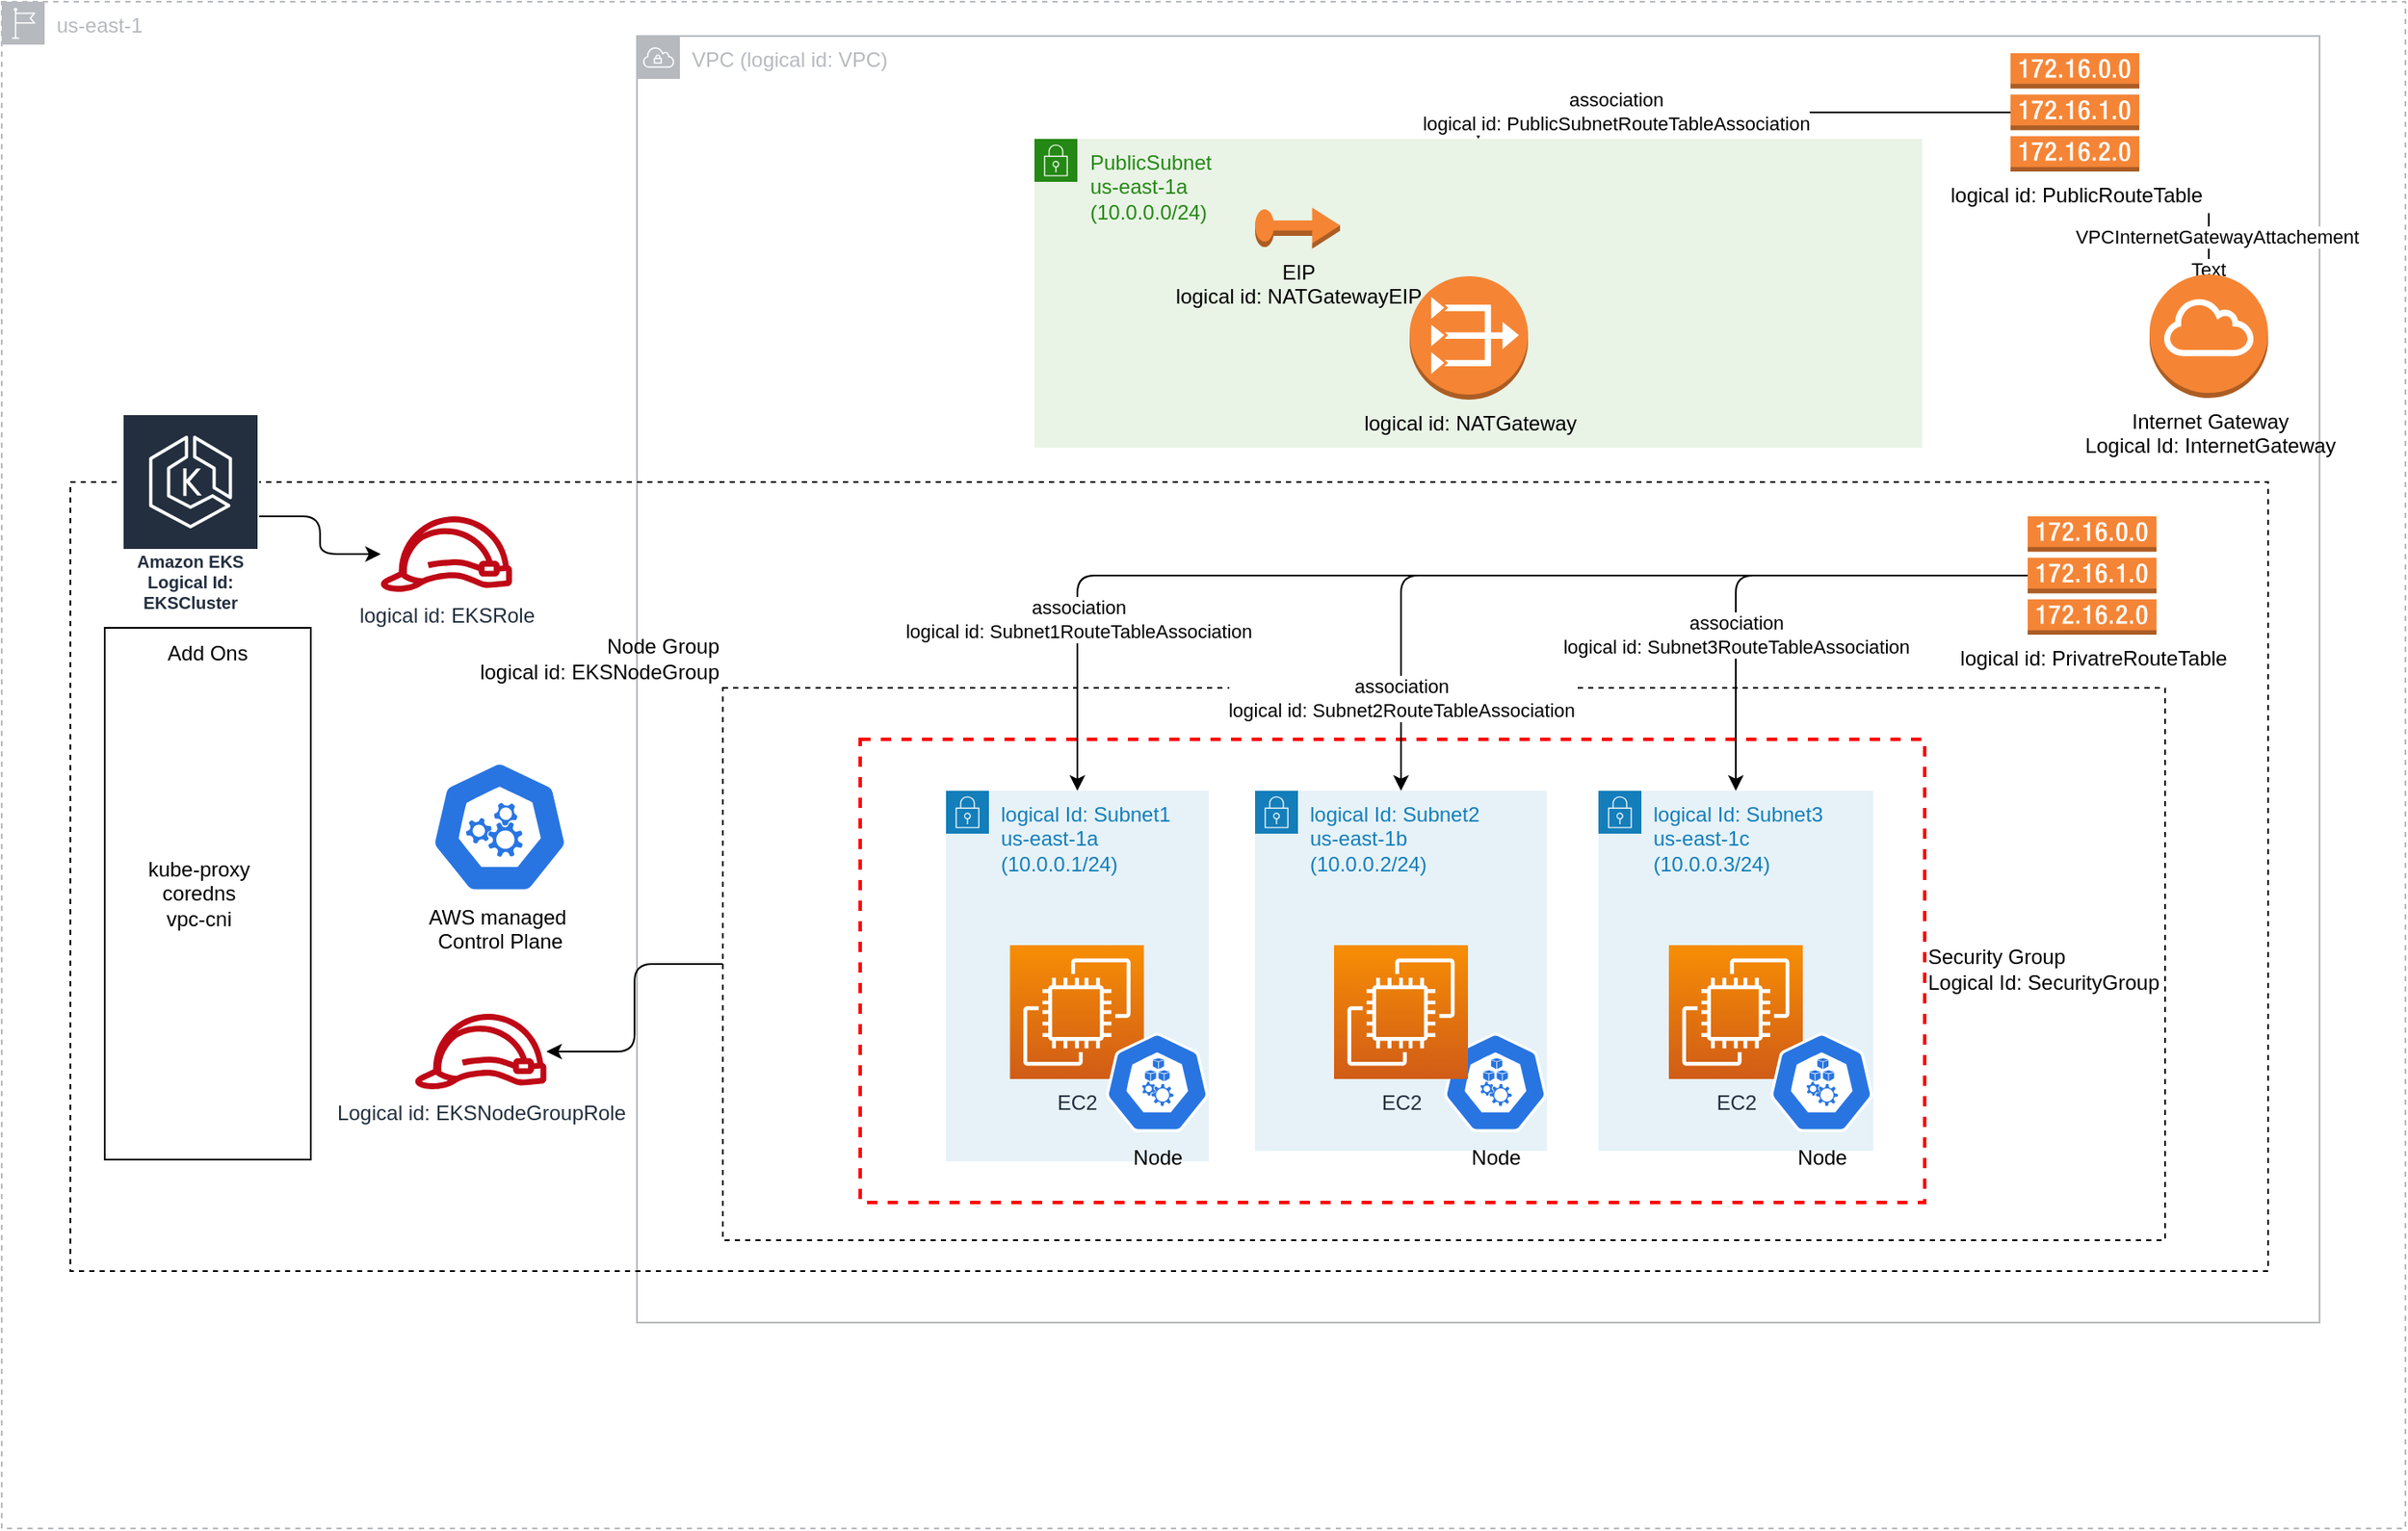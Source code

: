 <mxfile>
    <diagram id="DvX5KSNom35enhClBIyZ" name="Architecture">
        <mxGraphModel dx="2062" dy="890" grid="1" gridSize="10" guides="1" tooltips="1" connect="1" arrows="1" fold="1" page="1" pageScale="1" pageWidth="850" pageHeight="1100" math="0" shadow="0">
            <root>
                <mxCell id="0"/>
                <mxCell id="28" value="Region &amp; VPC" style="" parent="0"/>
                <mxCell id="29" value="us-east-1" style="sketch=0;outlineConnect=0;gradientColor=none;html=1;whiteSpace=wrap;fontSize=12;fontStyle=0;shape=mxgraph.aws4.group;grIcon=mxgraph.aws4.group_region;strokeColor=#B6BABF;fillColor=none;verticalAlign=top;align=left;spacingLeft=30;fontColor=#B6BABF;dashed=1;" vertex="1" parent="28">
                    <mxGeometry x="-110" y="30" width="1400" height="890" as="geometry"/>
                </mxCell>
                <mxCell id="30" value="VPC (logical id: VPC)" style="sketch=0;outlineConnect=0;gradientColor=none;html=1;whiteSpace=wrap;fontSize=12;fontStyle=0;shape=mxgraph.aws4.group;grIcon=mxgraph.aws4.group_vpc;strokeColor=#B6BABF;fillColor=none;verticalAlign=top;align=left;spacingLeft=30;fontColor=#B6BABF;dashed=0;" vertex="1" parent="28">
                    <mxGeometry x="260" y="50" width="980" height="750" as="geometry"/>
                </mxCell>
                <mxCell id="48" value="EKS" style="" parent="0"/>
                <mxCell id="50" value="" style="rounded=0;whiteSpace=wrap;html=1;fillColor=none;dashed=1;" vertex="1" parent="48">
                    <mxGeometry x="-70" y="310" width="1280" height="460" as="geometry"/>
                </mxCell>
                <mxCell id="49" value="Node Group&lt;br&gt;logical id: EKSNodeGroup" style="rounded=0;whiteSpace=wrap;html=1;fillColor=none;dashed=1;labelPosition=left;verticalLabelPosition=top;align=right;verticalAlign=bottom;spacing=2;spacingLeft=0;spacingTop=-12;" vertex="1" parent="48">
                    <mxGeometry x="310" y="430" width="840" height="322" as="geometry"/>
                </mxCell>
                <mxCell id="130" style="edgeStyle=orthogonalEdgeStyle;jumpStyle=arc;html=1;" edge="1" parent="48" source="51" target="128">
                    <mxGeometry relative="1" as="geometry"/>
                </mxCell>
                <mxCell id="51" value="Amazon EKS&lt;br&gt;Logical Id: EKSCluster" style="sketch=0;outlineConnect=0;fontColor=#232F3E;gradientColor=none;strokeColor=#ffffff;fillColor=#232F3E;dashed=0;verticalLabelPosition=middle;verticalAlign=bottom;align=center;html=1;whiteSpace=wrap;fontSize=10;fontStyle=1;spacing=3;shape=mxgraph.aws4.productIcon;prIcon=mxgraph.aws4.eks;" vertex="1" parent="48">
                    <mxGeometry x="-40" y="270" width="80" height="120" as="geometry"/>
                </mxCell>
                <mxCell id="52" value="AWS managed&amp;nbsp;&lt;br&gt;Control Plane" style="sketch=0;html=1;dashed=0;whitespace=wrap;fillColor=#2875E2;strokeColor=#ffffff;points=[[0.005,0.63,0],[0.1,0.2,0],[0.9,0.2,0],[0.5,0,0],[0.995,0.63,0],[0.72,0.99,0],[0.5,1,0],[0.28,0.99,0]];verticalLabelPosition=bottom;align=center;verticalAlign=top;shape=mxgraph.kubernetes.icon;prIcon=master" vertex="1" parent="48">
                    <mxGeometry x="140" y="472" width="80" height="78" as="geometry"/>
                </mxCell>
                <mxCell id="132" style="edgeStyle=orthogonalEdgeStyle;jumpStyle=arc;html=1;entryX=0;entryY=0.5;entryDx=0;entryDy=0;startArrow=classic;startFill=1;endArrow=none;endFill=0;" edge="1" parent="48" source="129" target="49">
                    <mxGeometry relative="1" as="geometry"/>
                </mxCell>
                <mxCell id="136" value="" style="group" vertex="1" connectable="0" parent="48">
                    <mxGeometry x="-50" y="395" width="120" height="310" as="geometry"/>
                </mxCell>
                <mxCell id="133" value="" style="rounded=0;whiteSpace=wrap;html=1;" vertex="1" parent="136">
                    <mxGeometry width="120" height="310" as="geometry"/>
                </mxCell>
                <mxCell id="134" value="Add Ons" style="text;html=1;strokeColor=none;fillColor=none;align=center;verticalAlign=middle;whiteSpace=wrap;rounded=0;" vertex="1" parent="136">
                    <mxGeometry x="30" width="60" height="30" as="geometry"/>
                </mxCell>
                <mxCell id="137" value="kube-proxy&lt;br&gt;coredns&lt;br&gt;vpc-cni" style="text;html=1;strokeColor=none;fillColor=none;align=center;verticalAlign=middle;whiteSpace=wrap;rounded=0;" vertex="1" parent="136">
                    <mxGeometry x="10" y="120" width="90" height="70" as="geometry"/>
                </mxCell>
                <mxCell id="1" value="Others" style="" parent="0"/>
                <mxCell id="13" value="Security Group&lt;br&gt;Logical Id: SecurityGroup" style="fontStyle=0;verticalAlign=middle;align=left;spacingTop=-2;fillColor=none;rounded=0;whiteSpace=wrap;html=1;strokeColor=#FF0000;strokeWidth=2;dashed=1;container=0;collapsible=0;expand=0;recursiveResize=0;labelPosition=right;verticalLabelPosition=middle;" parent="1" vertex="1">
                    <mxGeometry x="390" y="460" width="620" height="270" as="geometry"/>
                </mxCell>
                <mxCell id="10" value="logical Id: Subnet1&lt;br&gt;us-east-1a (10.0.0.1/24)" style="points=[[0,0],[0.25,0],[0.5,0],[0.75,0],[1,0],[1,0.25],[1,0.5],[1,0.75],[1,1],[0.75,1],[0.5,1],[0.25,1],[0,1],[0,0.75],[0,0.5],[0,0.25]];outlineConnect=0;gradientColor=none;html=1;whiteSpace=wrap;fontSize=12;fontStyle=0;container=1;pointerEvents=0;collapsible=0;recursiveResize=0;shape=mxgraph.aws4.group;grIcon=mxgraph.aws4.group_security_group;grStroke=0;strokeColor=#147EBA;fillColor=#E6F2F8;verticalAlign=top;align=left;spacingLeft=30;fontColor=#147EBA;dashed=0;" parent="1" vertex="1">
                    <mxGeometry x="440" y="490" width="153" height="216" as="geometry"/>
                </mxCell>
                <mxCell id="20" value="EC2" style="sketch=0;points=[[0,0,0],[0.25,0,0],[0.5,0,0],[0.75,0,0],[1,0,0],[0,1,0],[0.25,1,0],[0.5,1,0],[0.75,1,0],[1,1,0],[0,0.25,0],[0,0.5,0],[0,0.75,0],[1,0.25,0],[1,0.5,0],[1,0.75,0]];outlineConnect=0;fontColor=#232F3E;gradientColor=#F78E04;gradientDirection=north;fillColor=#D05C17;strokeColor=#ffffff;dashed=0;verticalLabelPosition=bottom;verticalAlign=top;align=center;html=1;fontSize=12;fontStyle=0;aspect=fixed;shape=mxgraph.aws4.resourceIcon;resIcon=mxgraph.aws4.ec2;" parent="10" vertex="1">
                    <mxGeometry x="37.25" y="90" width="78" height="78" as="geometry"/>
                </mxCell>
                <mxCell id="53" value="Node" style="sketch=0;html=1;dashed=0;whitespace=wrap;fillColor=#2875E2;strokeColor=#ffffff;points=[[0.005,0.63,0],[0.1,0.2,0],[0.9,0.2,0],[0.5,0,0],[0.995,0.63,0],[0.72,0.99,0],[0.5,1,0],[0.28,0.99,0]];verticalLabelPosition=bottom;align=center;verticalAlign=top;shape=mxgraph.kubernetes.icon;prIcon=node" vertex="1" parent="10">
                    <mxGeometry x="93" y="140" width="60" height="60" as="geometry"/>
                </mxCell>
                <mxCell id="11" value="logical Id: Subnet2&lt;br&gt;us-east-1b&lt;br&gt;(10.0.0.2/24)" style="points=[[0,0],[0.25,0],[0.5,0],[0.75,0],[1,0],[1,0.25],[1,0.5],[1,0.75],[1,1],[0.75,1],[0.5,1],[0.25,1],[0,1],[0,0.75],[0,0.5],[0,0.25]];outlineConnect=0;gradientColor=none;html=1;whiteSpace=wrap;fontSize=12;fontStyle=0;container=1;pointerEvents=0;collapsible=0;recursiveResize=0;shape=mxgraph.aws4.group;grIcon=mxgraph.aws4.group_security_group;grStroke=0;strokeColor=#147EBA;fillColor=#E6F2F8;verticalAlign=top;align=left;spacingLeft=30;fontColor=#147EBA;dashed=0;" parent="1" vertex="1">
                    <mxGeometry x="620" y="490" width="170" height="210" as="geometry"/>
                </mxCell>
                <mxCell id="55" value="Node" style="sketch=0;html=1;dashed=0;whitespace=wrap;fillColor=#2875E2;strokeColor=#ffffff;points=[[0.005,0.63,0],[0.1,0.2,0],[0.9,0.2,0],[0.5,0,0],[0.995,0.63,0],[0.72,0.99,0],[0.5,1,0],[0.28,0.99,0]];verticalLabelPosition=bottom;align=center;verticalAlign=top;shape=mxgraph.kubernetes.icon;prIcon=node" vertex="1" parent="11">
                    <mxGeometry x="110" y="140" width="60" height="60" as="geometry"/>
                </mxCell>
                <mxCell id="12" value="logical Id: Subnet3&lt;br&gt;us-east-1c&lt;br&gt;(10.0.0.3/24)" style="points=[[0,0],[0.25,0],[0.5,0],[0.75,0],[1,0],[1,0.25],[1,0.5],[1,0.75],[1,1],[0.75,1],[0.5,1],[0.25,1],[0,1],[0,0.75],[0,0.5],[0,0.25]];outlineConnect=0;gradientColor=none;html=1;whiteSpace=wrap;fontSize=12;fontStyle=0;container=1;pointerEvents=0;collapsible=0;recursiveResize=0;shape=mxgraph.aws4.group;grIcon=mxgraph.aws4.group_security_group;grStroke=0;strokeColor=#147EBA;fillColor=#E6F2F8;verticalAlign=top;align=left;spacingLeft=30;fontColor=#147EBA;dashed=0;" parent="1" vertex="1">
                    <mxGeometry x="820" y="490" width="160" height="210" as="geometry"/>
                </mxCell>
                <mxCell id="22" value="EC2" style="sketch=0;points=[[0,0,0],[0.25,0,0],[0.5,0,0],[0.75,0,0],[1,0,0],[0,1,0],[0.25,1,0],[0.5,1,0],[0.75,1,0],[1,1,0],[0,0.25,0],[0,0.5,0],[0,0.75,0],[1,0.25,0],[1,0.5,0],[1,0.75,0]];outlineConnect=0;fontColor=#232F3E;gradientColor=#F78E04;gradientDirection=north;fillColor=#D05C17;strokeColor=#ffffff;dashed=0;verticalLabelPosition=bottom;verticalAlign=top;align=center;html=1;fontSize=12;fontStyle=0;aspect=fixed;shape=mxgraph.aws4.resourceIcon;resIcon=mxgraph.aws4.ec2;" parent="12" vertex="1">
                    <mxGeometry x="41" y="90" width="78" height="78" as="geometry"/>
                </mxCell>
                <mxCell id="54" value="Node" style="sketch=0;html=1;dashed=0;whitespace=wrap;fillColor=#2875E2;strokeColor=#ffffff;points=[[0.005,0.63,0],[0.1,0.2,0],[0.9,0.2,0],[0.5,0,0],[0.995,0.63,0],[0.72,0.99,0],[0.5,1,0],[0.28,0.99,0]];verticalLabelPosition=bottom;align=center;verticalAlign=top;shape=mxgraph.kubernetes.icon;prIcon=node" vertex="1" parent="12">
                    <mxGeometry x="100" y="140" width="60" height="60" as="geometry"/>
                </mxCell>
                <mxCell id="17" value="PublicSubnet&lt;br&gt;us-east-1a &lt;br&gt;(10.0.0.0/24)" style="points=[[0,0],[0.25,0],[0.5,0],[0.75,0],[1,0],[1,0.25],[1,0.5],[1,0.75],[1,1],[0.75,1],[0.5,1],[0.25,1],[0,1],[0,0.75],[0,0.5],[0,0.25]];outlineConnect=0;gradientColor=none;html=1;whiteSpace=wrap;fontSize=12;fontStyle=0;container=1;pointerEvents=0;collapsible=0;recursiveResize=0;shape=mxgraph.aws4.group;grIcon=mxgraph.aws4.group_security_group;grStroke=0;strokeColor=#248814;fillColor=#E9F3E6;verticalAlign=top;align=left;spacingLeft=30;fontColor=#248814;dashed=0;" parent="1" vertex="1">
                    <mxGeometry x="491.5" y="110" width="517" height="180" as="geometry"/>
                </mxCell>
                <mxCell id="18" value="logical id: NATGateway" style="outlineConnect=0;dashed=0;verticalLabelPosition=bottom;verticalAlign=top;align=center;html=1;shape=mxgraph.aws3.vpc_nat_gateway;fillColor=#F58534;gradientColor=none;" parent="17" vertex="1">
                    <mxGeometry x="218.5" y="80" width="69" height="72" as="geometry"/>
                </mxCell>
                <mxCell id="43" value="EIP&lt;br&gt;logical id: NATGatewayEIP" style="outlineConnect=0;dashed=0;verticalLabelPosition=bottom;verticalAlign=top;align=center;html=1;shape=mxgraph.aws3.elastic_ip;fillColor=#F58534;gradientColor=none;" vertex="1" parent="17">
                    <mxGeometry x="128.5" y="40" width="49.5" height="24" as="geometry"/>
                </mxCell>
                <mxCell id="138" style="edgeStyle=orthogonalEdgeStyle;jumpStyle=arc;html=1;startArrow=classic;startFill=1;endArrow=none;endFill=0;exitX=0.5;exitY=0;exitDx=0;exitDy=0;exitPerimeter=0;" edge="1" parent="1" source="19" target="30">
                    <mxGeometry relative="1" as="geometry">
                        <Array as="points">
                            <mxPoint x="1176" y="80"/>
                            <mxPoint x="750" y="80"/>
                        </Array>
                    </mxGeometry>
                </mxCell>
                <mxCell id="139" value="Text" style="edgeLabel;html=1;align=center;verticalAlign=middle;resizable=0;points=[];" vertex="1" connectable="0" parent="138">
                    <mxGeometry x="-0.797" y="1" relative="1" as="geometry">
                        <mxPoint as="offset"/>
                    </mxGeometry>
                </mxCell>
                <mxCell id="140" value="VPCInternetGatewayAttachement" style="edgeLabel;html=1;align=center;verticalAlign=middle;resizable=0;points=[];" vertex="1" connectable="0" parent="138">
                    <mxGeometry x="0.257" y="-4" relative="1" as="geometry">
                        <mxPoint as="offset"/>
                    </mxGeometry>
                </mxCell>
                <mxCell id="19" value="Internet Gateway&lt;br&gt;Logical Id: InternetGateway" style="outlineConnect=0;dashed=0;verticalLabelPosition=bottom;verticalAlign=top;align=center;html=1;shape=mxgraph.aws3.internet_gateway;fillColor=#F58534;gradientColor=none;" parent="1" vertex="1">
                    <mxGeometry x="1141" y="189" width="69" height="72" as="geometry"/>
                </mxCell>
                <mxCell id="32" style="edgeStyle=orthogonalEdgeStyle;html=1;entryX=0.5;entryY=0;entryDx=0;entryDy=0;" edge="1" parent="1" source="23" target="17">
                    <mxGeometry relative="1" as="geometry"/>
                </mxCell>
                <mxCell id="39" value="association&lt;br&gt;logical id: PublicSubnetRouteTableAssociation" style="edgeLabel;html=1;align=center;verticalAlign=middle;resizable=0;points=[];" vertex="1" connectable="0" parent="32">
                    <mxGeometry x="-0.084" relative="1" as="geometry">
                        <mxPoint x="-81" y="-1" as="offset"/>
                    </mxGeometry>
                </mxCell>
                <mxCell id="23" value="logical id: PublicRouteTable" style="outlineConnect=0;dashed=0;verticalLabelPosition=bottom;verticalAlign=top;align=center;html=1;shape=mxgraph.aws3.route_table;fillColor=#F58536;gradientColor=none;" parent="1" vertex="1">
                    <mxGeometry x="1060" y="60" width="75" height="69" as="geometry"/>
                </mxCell>
                <mxCell id="33" style="edgeStyle=orthogonalEdgeStyle;html=1;" edge="1" parent="1" source="26" target="11">
                    <mxGeometry relative="1" as="geometry"/>
                </mxCell>
                <mxCell id="37" value="association&lt;br&gt;logical id: Subnet2RouteTableAssociation" style="edgeLabel;html=1;align=center;verticalAlign=middle;resizable=0;points=[];" vertex="1" connectable="0" parent="33">
                    <mxGeometry x="0.778" relative="1" as="geometry">
                        <mxPoint as="offset"/>
                    </mxGeometry>
                </mxCell>
                <mxCell id="34" style="edgeStyle=orthogonalEdgeStyle;html=1;entryX=0.5;entryY=0;entryDx=0;entryDy=0;" edge="1" parent="1" source="26" target="12">
                    <mxGeometry relative="1" as="geometry"/>
                </mxCell>
                <mxCell id="38" value="association&lt;br&gt;logical id: Subnet3RouteTableAssociation" style="edgeLabel;html=1;align=center;verticalAlign=middle;resizable=0;points=[];" vertex="1" connectable="0" parent="34">
                    <mxGeometry x="0.559" y="1" relative="1" as="geometry">
                        <mxPoint x="-1" y="-26" as="offset"/>
                    </mxGeometry>
                </mxCell>
                <mxCell id="35" style="edgeStyle=orthogonalEdgeStyle;html=1;" edge="1" parent="1" source="26" target="10">
                    <mxGeometry relative="1" as="geometry"/>
                </mxCell>
                <mxCell id="36" value="association&lt;br&gt;logical id: Subnet1RouteTableAssociation" style="edgeLabel;html=1;align=center;verticalAlign=middle;resizable=0;points=[];" vertex="1" connectable="0" parent="35">
                    <mxGeometry x="0.846" y="-2" relative="1" as="geometry">
                        <mxPoint x="2" y="-48" as="offset"/>
                    </mxGeometry>
                </mxCell>
                <mxCell id="26" value="logical id:&amp;nbsp;PrivatreRouteTable" style="outlineConnect=0;dashed=0;verticalLabelPosition=bottom;verticalAlign=top;align=center;html=1;shape=mxgraph.aws3.route_table;fillColor=#F58536;gradientColor=none;" parent="1" vertex="1">
                    <mxGeometry x="1070" y="330" width="75" height="69" as="geometry"/>
                </mxCell>
                <mxCell id="21" value="EC2" style="sketch=0;points=[[0,0,0],[0.25,0,0],[0.5,0,0],[0.75,0,0],[1,0,0],[0,1,0],[0.25,1,0],[0.5,1,0],[0.75,1,0],[1,1,0],[0,0.25,0],[0,0.5,0],[0,0.75,0],[1,0.25,0],[1,0.5,0],[1,0.75,0]];outlineConnect=0;fontColor=#232F3E;gradientColor=#F78E04;gradientDirection=north;fillColor=#D05C17;strokeColor=#ffffff;dashed=0;verticalLabelPosition=bottom;verticalAlign=top;align=center;html=1;fontSize=12;fontStyle=0;aspect=fixed;shape=mxgraph.aws4.resourceIcon;resIcon=mxgraph.aws4.ec2;" parent="1" vertex="1">
                    <mxGeometry x="666" y="580" width="78" height="78" as="geometry"/>
                </mxCell>
                <mxCell id="128" value="logical id: EKSRole" style="sketch=0;outlineConnect=0;fontColor=#232F3E;gradientColor=none;fillColor=#BF0816;strokeColor=none;dashed=0;verticalLabelPosition=bottom;verticalAlign=top;align=center;html=1;fontSize=12;fontStyle=0;aspect=fixed;pointerEvents=1;shape=mxgraph.aws4.role;" vertex="1" parent="1">
                    <mxGeometry x="110" y="330" width="78" height="44" as="geometry"/>
                </mxCell>
                <mxCell id="129" value="Logical id: EKSNodeGroupRole" style="sketch=0;outlineConnect=0;fontColor=#232F3E;gradientColor=none;fillColor=#BF0816;strokeColor=none;dashed=0;verticalLabelPosition=bottom;verticalAlign=top;align=center;html=1;fontSize=12;fontStyle=0;aspect=fixed;pointerEvents=1;shape=mxgraph.aws4.role;" vertex="1" parent="1">
                    <mxGeometry x="130" y="620" width="78" height="44" as="geometry"/>
                </mxCell>
                <mxCell id="79" value="Routes" style="locked=1;" parent="0" visible="0"/>
                <mxCell id="80" value="" style="shape=table;startSize=0;container=1;collapsible=0;childLayout=tableLayout;" vertex="1" parent="79">
                    <mxGeometry x="410" y="340" width="130" height="80" as="geometry"/>
                </mxCell>
                <mxCell id="81" value="" style="shape=tableRow;horizontal=0;startSize=0;swimlaneHead=0;swimlaneBody=0;top=0;left=0;bottom=0;right=0;collapsible=0;dropTarget=0;fillColor=none;points=[[0,0.5],[1,0.5]];portConstraint=eastwest;" vertex="1" parent="80">
                    <mxGeometry width="130" height="27" as="geometry"/>
                </mxCell>
                <mxCell id="82" value="Dest." style="shape=partialRectangle;html=1;whiteSpace=wrap;connectable=0;overflow=hidden;fillColor=none;top=0;left=0;bottom=0;right=0;pointerEvents=1;" vertex="1" parent="81">
                    <mxGeometry width="65" height="27" as="geometry">
                        <mxRectangle width="65" height="27" as="alternateBounds"/>
                    </mxGeometry>
                </mxCell>
                <mxCell id="83" value="Target" style="shape=partialRectangle;html=1;whiteSpace=wrap;connectable=0;overflow=hidden;fillColor=none;top=0;left=0;bottom=0;right=0;pointerEvents=1;" vertex="1" parent="81">
                    <mxGeometry x="65" width="65" height="27" as="geometry">
                        <mxRectangle width="65" height="27" as="alternateBounds"/>
                    </mxGeometry>
                </mxCell>
                <mxCell id="84" value="" style="shape=tableRow;horizontal=0;startSize=0;swimlaneHead=0;swimlaneBody=0;top=0;left=0;bottom=0;right=0;collapsible=0;dropTarget=0;fillColor=none;points=[[0,0.5],[1,0.5]];portConstraint=eastwest;" vertex="1" parent="80">
                    <mxGeometry y="27" width="130" height="26" as="geometry"/>
                </mxCell>
                <mxCell id="85" value="10.0.0.1/24" style="shape=partialRectangle;html=1;whiteSpace=wrap;connectable=0;overflow=hidden;fillColor=none;top=0;left=0;bottom=0;right=0;pointerEvents=1;" vertex="1" parent="84">
                    <mxGeometry width="65" height="26" as="geometry">
                        <mxRectangle width="65" height="26" as="alternateBounds"/>
                    </mxGeometry>
                </mxCell>
                <mxCell id="86" value="local&lt;span style=&quot;white-space: pre;&quot;&gt;&#9;&lt;/span&gt;" style="shape=partialRectangle;html=1;whiteSpace=wrap;connectable=0;overflow=hidden;fillColor=none;top=0;left=0;bottom=0;right=0;pointerEvents=1;" vertex="1" parent="84">
                    <mxGeometry x="65" width="65" height="26" as="geometry">
                        <mxRectangle width="65" height="26" as="alternateBounds"/>
                    </mxGeometry>
                </mxCell>
                <mxCell id="87" style="shape=tableRow;horizontal=0;startSize=0;swimlaneHead=0;swimlaneBody=0;top=0;left=0;bottom=0;right=0;collapsible=0;dropTarget=0;fillColor=none;points=[[0,0.5],[1,0.5]];portConstraint=eastwest;" vertex="1" parent="80">
                    <mxGeometry y="53" width="130" height="27" as="geometry"/>
                </mxCell>
                <mxCell id="88" value="0.0.0.0/0" style="shape=partialRectangle;html=1;whiteSpace=wrap;connectable=0;overflow=hidden;fillColor=none;top=0;left=0;bottom=0;right=0;pointerEvents=1;" vertex="1" parent="87">
                    <mxGeometry width="65" height="27" as="geometry">
                        <mxRectangle width="65" height="27" as="alternateBounds"/>
                    </mxGeometry>
                </mxCell>
                <mxCell id="89" style="shape=partialRectangle;html=1;whiteSpace=wrap;connectable=0;overflow=hidden;fillColor=none;top=0;left=0;bottom=0;right=0;pointerEvents=1;" vertex="1" parent="87">
                    <mxGeometry x="65" width="65" height="27" as="geometry">
                        <mxRectangle width="65" height="27" as="alternateBounds"/>
                    </mxGeometry>
                </mxCell>
                <mxCell id="90" style="edgeStyle=orthogonalEdgeStyle;html=1;entryX=0;entryY=0.5;entryDx=0;entryDy=0;entryPerimeter=0;jumpStyle=arc;dashed=1;dashPattern=1 1;" edge="1" parent="79" source="87" target="18">
                    <mxGeometry relative="1" as="geometry"/>
                </mxCell>
                <mxCell id="91" value="" style="shape=table;startSize=0;container=1;collapsible=0;childLayout=tableLayout;" vertex="1" parent="79">
                    <mxGeometry x="660" y="340" width="130" height="80" as="geometry"/>
                </mxCell>
                <mxCell id="92" value="" style="shape=tableRow;horizontal=0;startSize=0;swimlaneHead=0;swimlaneBody=0;top=0;left=0;bottom=0;right=0;collapsible=0;dropTarget=0;fillColor=none;points=[[0,0.5],[1,0.5]];portConstraint=eastwest;" vertex="1" parent="91">
                    <mxGeometry width="130" height="27" as="geometry"/>
                </mxCell>
                <mxCell id="93" value="Dest." style="shape=partialRectangle;html=1;whiteSpace=wrap;connectable=0;overflow=hidden;fillColor=none;top=0;left=0;bottom=0;right=0;pointerEvents=1;" vertex="1" parent="92">
                    <mxGeometry width="65" height="27" as="geometry">
                        <mxRectangle width="65" height="27" as="alternateBounds"/>
                    </mxGeometry>
                </mxCell>
                <mxCell id="94" value="Target" style="shape=partialRectangle;html=1;whiteSpace=wrap;connectable=0;overflow=hidden;fillColor=none;top=0;left=0;bottom=0;right=0;pointerEvents=1;" vertex="1" parent="92">
                    <mxGeometry x="65" width="65" height="27" as="geometry">
                        <mxRectangle width="65" height="27" as="alternateBounds"/>
                    </mxGeometry>
                </mxCell>
                <mxCell id="95" value="" style="shape=tableRow;horizontal=0;startSize=0;swimlaneHead=0;swimlaneBody=0;top=0;left=0;bottom=0;right=0;collapsible=0;dropTarget=0;fillColor=none;points=[[0,0.5],[1,0.5]];portConstraint=eastwest;" vertex="1" parent="91">
                    <mxGeometry y="27" width="130" height="26" as="geometry"/>
                </mxCell>
                <mxCell id="96" value="10.0.0.2/24" style="shape=partialRectangle;html=1;whiteSpace=wrap;connectable=0;overflow=hidden;fillColor=none;top=0;left=0;bottom=0;right=0;pointerEvents=1;" vertex="1" parent="95">
                    <mxGeometry width="65" height="26" as="geometry">
                        <mxRectangle width="65" height="26" as="alternateBounds"/>
                    </mxGeometry>
                </mxCell>
                <mxCell id="97" value="local&lt;span style=&quot;white-space: pre;&quot;&gt;&#9;&lt;/span&gt;" style="shape=partialRectangle;html=1;whiteSpace=wrap;connectable=0;overflow=hidden;fillColor=none;top=0;left=0;bottom=0;right=0;pointerEvents=1;" vertex="1" parent="95">
                    <mxGeometry x="65" width="65" height="26" as="geometry">
                        <mxRectangle width="65" height="26" as="alternateBounds"/>
                    </mxGeometry>
                </mxCell>
                <mxCell id="98" style="shape=tableRow;horizontal=0;startSize=0;swimlaneHead=0;swimlaneBody=0;top=0;left=0;bottom=0;right=0;collapsible=0;dropTarget=0;fillColor=none;points=[[0,0.5],[1,0.5]];portConstraint=eastwest;" vertex="1" parent="91">
                    <mxGeometry y="53" width="130" height="27" as="geometry"/>
                </mxCell>
                <mxCell id="99" value="0.0.0.0/0" style="shape=partialRectangle;html=1;whiteSpace=wrap;connectable=0;overflow=hidden;fillColor=none;top=0;left=0;bottom=0;right=0;pointerEvents=1;" vertex="1" parent="98">
                    <mxGeometry width="65" height="27" as="geometry">
                        <mxRectangle width="65" height="27" as="alternateBounds"/>
                    </mxGeometry>
                </mxCell>
                <mxCell id="100" style="shape=partialRectangle;html=1;whiteSpace=wrap;connectable=0;overflow=hidden;fillColor=none;top=0;left=0;bottom=0;right=0;pointerEvents=1;" vertex="1" parent="98">
                    <mxGeometry x="65" width="65" height="27" as="geometry">
                        <mxRectangle width="65" height="27" as="alternateBounds"/>
                    </mxGeometry>
                </mxCell>
                <mxCell id="101" style="edgeStyle=orthogonalEdgeStyle;jumpStyle=arc;html=1;dashed=1;dashPattern=1 1;entryX=0;entryY=0.5;entryDx=0;entryDy=0;entryPerimeter=0;" edge="1" parent="79" source="98" target="18">
                    <mxGeometry relative="1" as="geometry">
                        <mxPoint x="700" y="230" as="targetPoint"/>
                        <Array as="points">
                            <mxPoint x="650" y="406"/>
                            <mxPoint x="650" y="226"/>
                        </Array>
                    </mxGeometry>
                </mxCell>
                <mxCell id="102" value="" style="shape=table;startSize=0;container=1;collapsible=0;childLayout=tableLayout;" vertex="1" parent="79">
                    <mxGeometry x="870" y="340" width="130" height="80" as="geometry"/>
                </mxCell>
                <mxCell id="103" value="" style="shape=tableRow;horizontal=0;startSize=0;swimlaneHead=0;swimlaneBody=0;top=0;left=0;bottom=0;right=0;collapsible=0;dropTarget=0;fillColor=none;points=[[0,0.5],[1,0.5]];portConstraint=eastwest;" vertex="1" parent="102">
                    <mxGeometry width="130" height="27" as="geometry"/>
                </mxCell>
                <mxCell id="104" value="Dest." style="shape=partialRectangle;html=1;whiteSpace=wrap;connectable=0;overflow=hidden;fillColor=none;top=0;left=0;bottom=0;right=0;pointerEvents=1;" vertex="1" parent="103">
                    <mxGeometry width="65" height="27" as="geometry">
                        <mxRectangle width="65" height="27" as="alternateBounds"/>
                    </mxGeometry>
                </mxCell>
                <mxCell id="105" value="Target" style="shape=partialRectangle;html=1;whiteSpace=wrap;connectable=0;overflow=hidden;fillColor=none;top=0;left=0;bottom=0;right=0;pointerEvents=1;" vertex="1" parent="103">
                    <mxGeometry x="65" width="65" height="27" as="geometry">
                        <mxRectangle width="65" height="27" as="alternateBounds"/>
                    </mxGeometry>
                </mxCell>
                <mxCell id="106" value="" style="shape=tableRow;horizontal=0;startSize=0;swimlaneHead=0;swimlaneBody=0;top=0;left=0;bottom=0;right=0;collapsible=0;dropTarget=0;fillColor=none;points=[[0,0.5],[1,0.5]];portConstraint=eastwest;" vertex="1" parent="102">
                    <mxGeometry y="27" width="130" height="26" as="geometry"/>
                </mxCell>
                <mxCell id="107" value="10.0.0.3/24" style="shape=partialRectangle;html=1;whiteSpace=wrap;connectable=0;overflow=hidden;fillColor=none;top=0;left=0;bottom=0;right=0;pointerEvents=1;" vertex="1" parent="106">
                    <mxGeometry width="65" height="26" as="geometry">
                        <mxRectangle width="65" height="26" as="alternateBounds"/>
                    </mxGeometry>
                </mxCell>
                <mxCell id="108" value="local&lt;span style=&quot;white-space: pre;&quot;&gt;&#9;&lt;/span&gt;" style="shape=partialRectangle;html=1;whiteSpace=wrap;connectable=0;overflow=hidden;fillColor=none;top=0;left=0;bottom=0;right=0;pointerEvents=1;" vertex="1" parent="106">
                    <mxGeometry x="65" width="65" height="26" as="geometry">
                        <mxRectangle width="65" height="26" as="alternateBounds"/>
                    </mxGeometry>
                </mxCell>
                <mxCell id="109" style="shape=tableRow;horizontal=0;startSize=0;swimlaneHead=0;swimlaneBody=0;top=0;left=0;bottom=0;right=0;collapsible=0;dropTarget=0;fillColor=none;points=[[0,0.5],[1,0.5]];portConstraint=eastwest;" vertex="1" parent="102">
                    <mxGeometry y="53" width="130" height="27" as="geometry"/>
                </mxCell>
                <mxCell id="110" value="0.0.0.0/0" style="shape=partialRectangle;html=1;whiteSpace=wrap;connectable=0;overflow=hidden;fillColor=none;top=0;left=0;bottom=0;right=0;pointerEvents=1;" vertex="1" parent="109">
                    <mxGeometry width="65" height="27" as="geometry">
                        <mxRectangle width="65" height="27" as="alternateBounds"/>
                    </mxGeometry>
                </mxCell>
                <mxCell id="111" style="shape=partialRectangle;html=1;whiteSpace=wrap;connectable=0;overflow=hidden;fillColor=none;top=0;left=0;bottom=0;right=0;pointerEvents=1;" vertex="1" parent="109">
                    <mxGeometry x="65" width="65" height="27" as="geometry">
                        <mxRectangle width="65" height="27" as="alternateBounds"/>
                    </mxGeometry>
                </mxCell>
                <mxCell id="112" style="edgeStyle=orthogonalEdgeStyle;jumpStyle=arc;html=1;dashed=1;dashPattern=1 1;" edge="1" parent="79" source="109" target="18">
                    <mxGeometry relative="1" as="geometry">
                        <Array as="points">
                            <mxPoint x="830" y="406"/>
                            <mxPoint x="830" y="226"/>
                        </Array>
                    </mxGeometry>
                </mxCell>
                <mxCell id="113" value="" style="shape=table;startSize=0;container=1;collapsible=0;childLayout=tableLayout;" vertex="1" parent="79">
                    <mxGeometry x="880" y="150" width="130" height="80" as="geometry"/>
                </mxCell>
                <mxCell id="114" value="" style="shape=tableRow;horizontal=0;startSize=0;swimlaneHead=0;swimlaneBody=0;top=0;left=0;bottom=0;right=0;collapsible=0;dropTarget=0;fillColor=none;points=[[0,0.5],[1,0.5]];portConstraint=eastwest;" vertex="1" parent="113">
                    <mxGeometry width="130" height="27" as="geometry"/>
                </mxCell>
                <mxCell id="115" value="Dest." style="shape=partialRectangle;html=1;whiteSpace=wrap;connectable=0;overflow=hidden;fillColor=none;top=0;left=0;bottom=0;right=0;pointerEvents=1;" vertex="1" parent="114">
                    <mxGeometry width="65" height="27" as="geometry">
                        <mxRectangle width="65" height="27" as="alternateBounds"/>
                    </mxGeometry>
                </mxCell>
                <mxCell id="116" value="Target" style="shape=partialRectangle;html=1;whiteSpace=wrap;connectable=0;overflow=hidden;fillColor=none;top=0;left=0;bottom=0;right=0;pointerEvents=1;" vertex="1" parent="114">
                    <mxGeometry x="65" width="65" height="27" as="geometry">
                        <mxRectangle width="65" height="27" as="alternateBounds"/>
                    </mxGeometry>
                </mxCell>
                <mxCell id="117" value="" style="shape=tableRow;horizontal=0;startSize=0;swimlaneHead=0;swimlaneBody=0;top=0;left=0;bottom=0;right=0;collapsible=0;dropTarget=0;fillColor=none;points=[[0,0.5],[1,0.5]];portConstraint=eastwest;" vertex="1" parent="113">
                    <mxGeometry y="27" width="130" height="26" as="geometry"/>
                </mxCell>
                <mxCell id="118" value="10.0.0.0/16" style="shape=partialRectangle;html=1;whiteSpace=wrap;connectable=0;overflow=hidden;fillColor=none;top=0;left=0;bottom=0;right=0;pointerEvents=1;" vertex="1" parent="117">
                    <mxGeometry width="65" height="26" as="geometry">
                        <mxRectangle width="65" height="26" as="alternateBounds"/>
                    </mxGeometry>
                </mxCell>
                <mxCell id="119" value="local&lt;span style=&quot;white-space: pre;&quot;&gt;&#9;&lt;/span&gt;" style="shape=partialRectangle;html=1;whiteSpace=wrap;connectable=0;overflow=hidden;fillColor=none;top=0;left=0;bottom=0;right=0;pointerEvents=1;" vertex="1" parent="117">
                    <mxGeometry x="65" width="65" height="26" as="geometry">
                        <mxRectangle width="65" height="26" as="alternateBounds"/>
                    </mxGeometry>
                </mxCell>
                <mxCell id="120" style="shape=tableRow;horizontal=0;startSize=0;swimlaneHead=0;swimlaneBody=0;top=0;left=0;bottom=0;right=0;collapsible=0;dropTarget=0;fillColor=none;points=[[0,0.5],[1,0.5]];portConstraint=eastwest;" vertex="1" parent="113">
                    <mxGeometry y="53" width="130" height="27" as="geometry"/>
                </mxCell>
                <mxCell id="121" value="0.0.0.0/0" style="shape=partialRectangle;html=1;whiteSpace=wrap;connectable=0;overflow=hidden;fillColor=none;top=0;left=0;bottom=0;right=0;pointerEvents=1;" vertex="1" parent="120">
                    <mxGeometry width="65" height="27" as="geometry">
                        <mxRectangle width="65" height="27" as="alternateBounds"/>
                    </mxGeometry>
                </mxCell>
                <mxCell id="122" style="shape=partialRectangle;html=1;whiteSpace=wrap;connectable=0;overflow=hidden;fillColor=none;top=0;left=0;bottom=0;right=0;pointerEvents=1;" vertex="1" parent="120">
                    <mxGeometry x="65" width="65" height="27" as="geometry">
                        <mxRectangle width="65" height="27" as="alternateBounds"/>
                    </mxGeometry>
                </mxCell>
                <mxCell id="123" style="edgeStyle=orthogonalEdgeStyle;jumpStyle=arc;html=1;dashed=1;dashPattern=1 1;exitX=1;exitY=0.5;exitDx=0;exitDy=0;" edge="1" parent="79" source="120" target="19">
                    <mxGeometry relative="1" as="geometry">
                        <Array as="points">
                            <mxPoint x="1150" y="220"/>
                            <mxPoint x="1150" y="220"/>
                        </Array>
                    </mxGeometry>
                </mxCell>
                <mxCell id="147" value="RoutePublicSubbet" style="text;html=1;strokeColor=none;fillColor=none;align=center;verticalAlign=middle;whiteSpace=wrap;rounded=0;" vertex="1" parent="79">
                    <mxGeometry x="915" y="120" width="60" height="30" as="geometry"/>
                </mxCell>
            </root>
        </mxGraphModel>
    </diagram>
</mxfile>